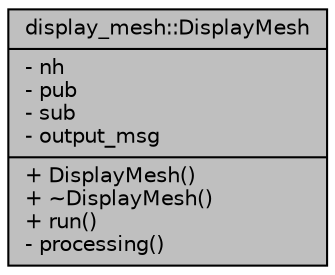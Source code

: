 digraph "display_mesh::DisplayMesh"
{
 // INTERACTIVE_SVG=YES
 // LATEX_PDF_SIZE
  edge [fontname="Helvetica",fontsize="10",labelfontname="Helvetica",labelfontsize="10"];
  node [fontname="Helvetica",fontsize="10",shape=record];
  Node1 [label="{display_mesh::DisplayMesh\n|- nh\l- pub\l- sub\l- output_msg\l|+ DisplayMesh()\l+ ~DisplayMesh()\l+ run()\l- processing()\l}",height=0.2,width=0.4,color="black", fillcolor="grey75", style="filled", fontcolor="black",tooltip="Class for displaying mesh in RVIZ."];
}
